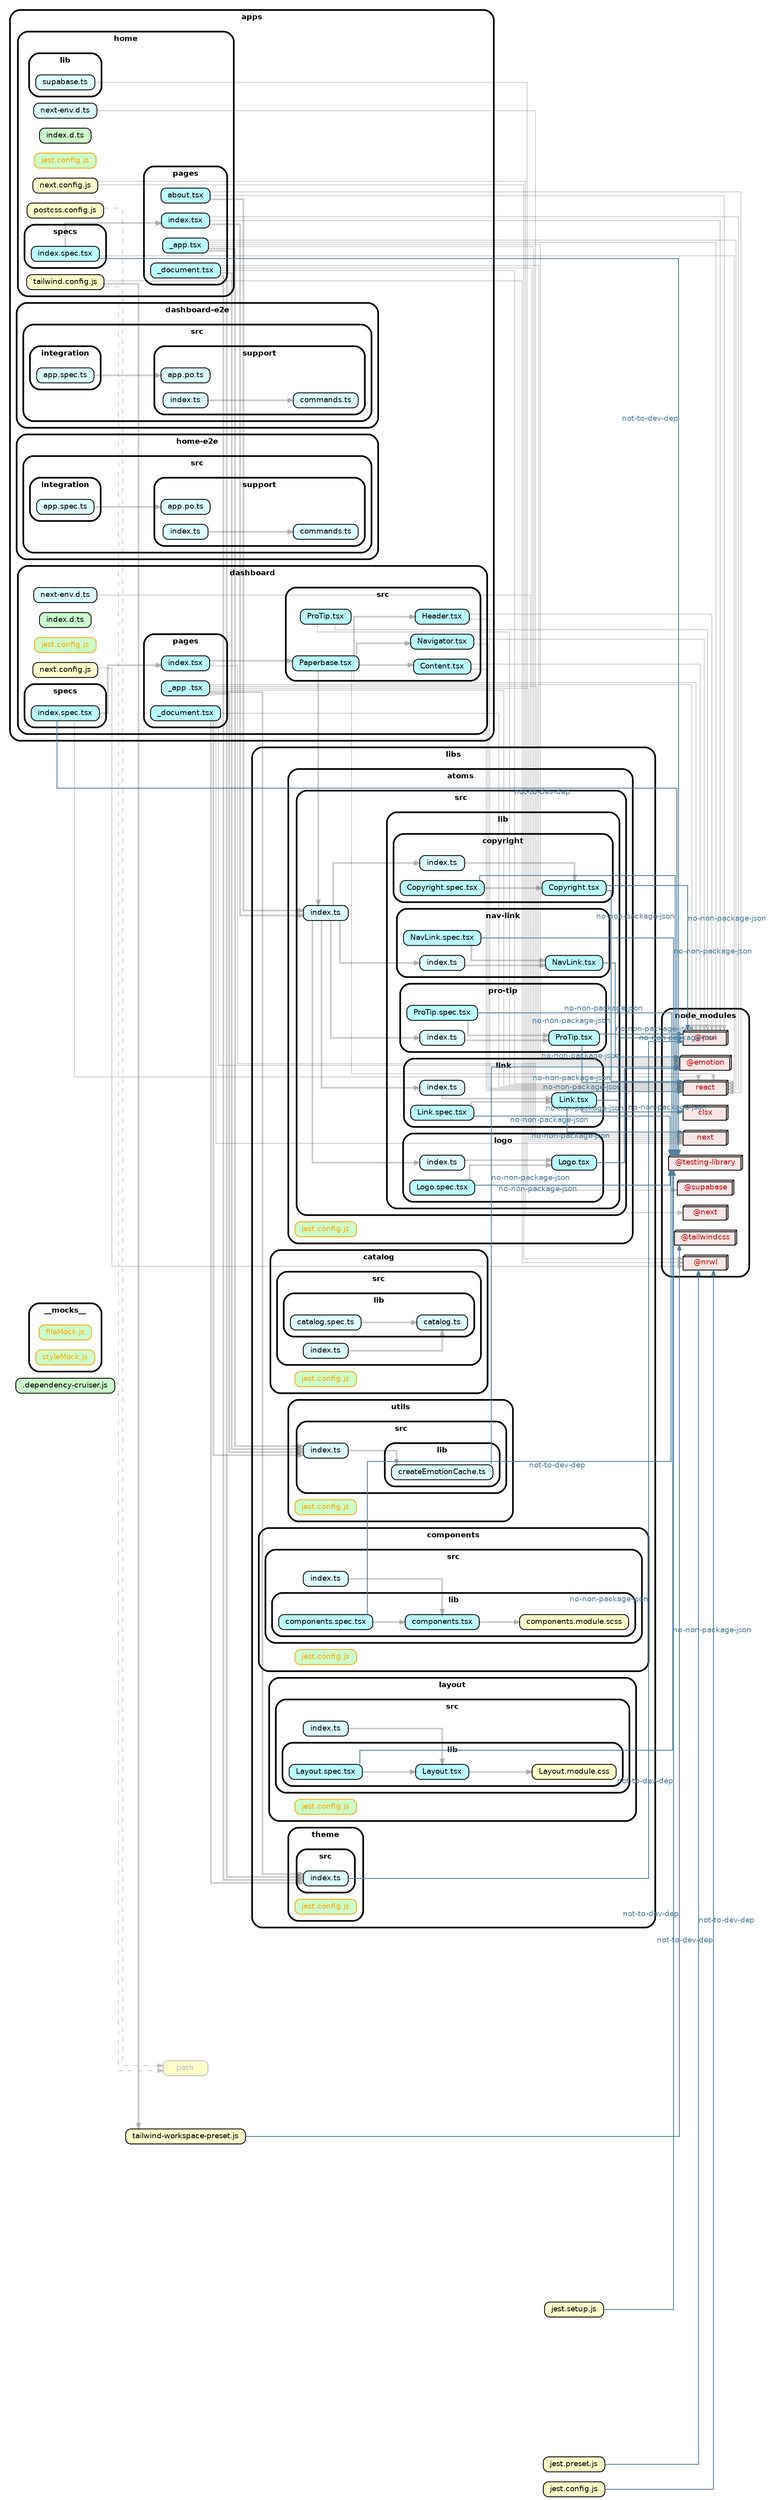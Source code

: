strict digraph "dependency-cruiser output"{
    ordering="out" rankdir="LR" splines="ortho" overlap="false" nodesep="0.16" ranksep="0.18" fontname="Helvetica-bold" fontsize="9" style="rounded,bold,filled" fillcolor="#ffffff" compound="true"
    node [shape="box" style="rounded, filled" height="0.2" color="black" fillcolor="#ffffcc" fontcolor="black" fontname="Helvetica" fontsize="9"]
    edge [arrowhead="normal" arrowsize="0.6" penwidth="2.0" color="#00000033" fontname="Helvetica" fontsize="9"]

    ".dependency-cruiser.js" [label=".dependency-cruiser.js" URL=".dependency-cruiser.js" fillcolor="#ccffcc"]
    subgraph "cluster___mocks__" {label="__mocks__" "__mocks__/fileMock.js" [label="fileMock.js" tooltip="no-orphans" URL="__mocks__/fileMock.js" fillcolor="#ccffcc" fontcolor="orange" color="orange"] }
    subgraph "cluster___mocks__" {label="__mocks__" "__mocks__/styleMock.js" [label="styleMock.js" tooltip="no-orphans" URL="__mocks__/styleMock.js" fillcolor="#ccffcc" fontcolor="orange" color="orange"] }
    subgraph "cluster_apps" {label="apps" subgraph "cluster_apps/dashboard-e2e" {label="dashboard-e2e" subgraph "cluster_apps/dashboard-e2e/src" {label="src" subgraph "cluster_apps/dashboard-e2e/src/integration" {label="integration" "apps/dashboard-e2e/src/integration/app.spec.ts" [label="app.spec.ts" URL="apps/dashboard-e2e/src/integration/app.spec.ts" fillcolor="#ddfeff"] } } } }
    "apps/dashboard-e2e/src/integration/app.spec.ts" -> "apps/dashboard-e2e/src/support/app.po.ts"
    subgraph "cluster_apps" {label="apps" subgraph "cluster_apps/dashboard-e2e" {label="dashboard-e2e" subgraph "cluster_apps/dashboard-e2e/src" {label="src" subgraph "cluster_apps/dashboard-e2e/src/support" {label="support" "apps/dashboard-e2e/src/support/app.po.ts" [label="app.po.ts" URL="apps/dashboard-e2e/src/support/app.po.ts" fillcolor="#ddfeff"] } } } }
    subgraph "cluster_apps" {label="apps" subgraph "cluster_apps/dashboard-e2e" {label="dashboard-e2e" subgraph "cluster_apps/dashboard-e2e/src" {label="src" subgraph "cluster_apps/dashboard-e2e/src/support" {label="support" "apps/dashboard-e2e/src/support/commands.ts" [label="commands.ts" URL="apps/dashboard-e2e/src/support/commands.ts" fillcolor="#ddfeff"] } } } }
    subgraph "cluster_apps" {label="apps" subgraph "cluster_apps/dashboard-e2e" {label="dashboard-e2e" subgraph "cluster_apps/dashboard-e2e/src" {label="src" subgraph "cluster_apps/dashboard-e2e/src/support" {label="support" "apps/dashboard-e2e/src/support/index.ts" [label="index.ts" URL="apps/dashboard-e2e/src/support/index.ts" fillcolor="#ddfeff"] } } } }
    "apps/dashboard-e2e/src/support/index.ts" -> "apps/dashboard-e2e/src/support/commands.ts"
    subgraph "cluster_apps" {label="apps" subgraph "cluster_apps/dashboard" {label="dashboard" "apps/dashboard/index.d.ts" [label="index.d.ts" URL="apps/dashboard/index.d.ts" fillcolor="#ccffcc"] } }
    subgraph "cluster_apps" {label="apps" subgraph "cluster_apps/dashboard" {label="dashboard" "apps/dashboard/jest.config.js" [label="jest.config.js" tooltip="no-orphans" URL="apps/dashboard/jest.config.js" fillcolor="#ccffcc" fontcolor="orange" color="orange"] } }
    subgraph "cluster_apps" {label="apps" subgraph "cluster_apps/dashboard" {label="dashboard" "apps/dashboard/next-env.d.ts" [label="next-env.d.ts" URL="apps/dashboard/next-env.d.ts" fillcolor="#ddfeff"] } }
    "apps/dashboard/next-env.d.ts" -> "node_modules/next" [penwidth="1.0"]
    subgraph "cluster_apps" {label="apps" subgraph "cluster_apps/dashboard" {label="dashboard" "apps/dashboard/next.config.js" [label="next.config.js" URL="apps/dashboard/next.config.js" ] } }
    "apps/dashboard/next.config.js" -> "node_modules/@nrwl" [penwidth="1.0"]
    subgraph "cluster_apps" {label="apps" subgraph "cluster_apps/dashboard" {label="dashboard" subgraph "cluster_apps/dashboard/pages" {label="pages" "apps/dashboard/pages/_app .tsx" [label="_app .tsx" URL="apps/dashboard/pages/_app .tsx" fillcolor="#bbfeff"] } } }
    "apps/dashboard/pages/_app .tsx" -> "node_modules/@emotion" [penwidth="1.0"]
    "apps/dashboard/pages/_app .tsx" -> "node_modules/@mui" [penwidth="1.0"]
    "apps/dashboard/pages/_app .tsx" -> "libs/theme/src/index.ts"
    "apps/dashboard/pages/_app .tsx" -> "libs/utils/src/index.ts"
    "apps/dashboard/pages/_app .tsx" -> "node_modules/next" [penwidth="1.0"]
    "apps/dashboard/pages/_app .tsx" -> "node_modules/react" [penwidth="1.0"]
    subgraph "cluster_apps" {label="apps" subgraph "cluster_apps/dashboard" {label="dashboard" subgraph "cluster_apps/dashboard/pages" {label="pages" "apps/dashboard/pages/_document.tsx" [label="_document.tsx" URL="apps/dashboard/pages/_document.tsx" fillcolor="#bbfeff"] } } }
    "apps/dashboard/pages/_document.tsx" -> "node_modules/@emotion" [penwidth="1.0"]
    "apps/dashboard/pages/_document.tsx" -> "libs/theme/src/index.ts"
    "apps/dashboard/pages/_document.tsx" -> "libs/utils/src/index.ts"
    "apps/dashboard/pages/_document.tsx" -> "node_modules/next" [penwidth="1.0"]
    "apps/dashboard/pages/_document.tsx" -> "node_modules/react" [penwidth="1.0"]
    subgraph "cluster_apps" {label="apps" subgraph "cluster_apps/dashboard" {label="dashboard" subgraph "cluster_apps/dashboard/pages" {label="pages" "apps/dashboard/pages/index.tsx" [label="index.tsx" URL="apps/dashboard/pages/index.tsx" fillcolor="#bbfeff"] } } }
    "apps/dashboard/pages/index.tsx" -> "apps/dashboard/src/Paperbase.tsx"
    "apps/dashboard/pages/index.tsx" -> "node_modules/@emotion" [penwidth="1.0"]
    subgraph "cluster_apps" {label="apps" subgraph "cluster_apps/dashboard" {label="dashboard" subgraph "cluster_apps/dashboard/specs" {label="specs" "apps/dashboard/specs/index.spec.tsx" [label="index.spec.tsx" URL="apps/dashboard/specs/index.spec.tsx" fillcolor="#bbfeff"] } } }
    "apps/dashboard/specs/index.spec.tsx" -> "apps/dashboard/pages/index.tsx"
    "apps/dashboard/specs/index.spec.tsx" -> "node_modules/@testing-library" [xlabel="not-to-dev-dep" tooltip="not-to-dev-dep" penwidth="1.0" fontcolor="#4e7f9d" color="#4e7f9d"]
    "apps/dashboard/specs/index.spec.tsx" -> "node_modules/react" [penwidth="1.0"]
    subgraph "cluster_apps" {label="apps" subgraph "cluster_apps/dashboard" {label="dashboard" subgraph "cluster_apps/dashboard/src" {label="src" "apps/dashboard/src/Content.tsx" [label="Content.tsx" URL="apps/dashboard/src/Content.tsx" fillcolor="#bbfeff"] } } }
    "apps/dashboard/src/Content.tsx" -> "node_modules/@mui" [penwidth="1.0"]
    "apps/dashboard/src/Content.tsx" -> "node_modules/react" [penwidth="1.0"]
    subgraph "cluster_apps" {label="apps" subgraph "cluster_apps/dashboard" {label="dashboard" subgraph "cluster_apps/dashboard/src" {label="src" "apps/dashboard/src/Header.tsx" [label="Header.tsx" URL="apps/dashboard/src/Header.tsx" fillcolor="#bbfeff"] } } }
    "apps/dashboard/src/Header.tsx" -> "node_modules/@mui" [penwidth="1.0"]
    "apps/dashboard/src/Header.tsx" -> "node_modules/react" [penwidth="1.0"]
    subgraph "cluster_apps" {label="apps" subgraph "cluster_apps/dashboard" {label="dashboard" subgraph "cluster_apps/dashboard/src" {label="src" "apps/dashboard/src/Navigator.tsx" [label="Navigator.tsx" URL="apps/dashboard/src/Navigator.tsx" fillcolor="#bbfeff"] } } }
    "apps/dashboard/src/Navigator.tsx" -> "node_modules/@mui" [penwidth="1.0"]
    "apps/dashboard/src/Navigator.tsx" -> "node_modules/react" [penwidth="1.0"]
    subgraph "cluster_apps" {label="apps" subgraph "cluster_apps/dashboard" {label="dashboard" subgraph "cluster_apps/dashboard/src" {label="src" "apps/dashboard/src/Paperbase.tsx" [label="Paperbase.tsx" URL="apps/dashboard/src/Paperbase.tsx" fillcolor="#bbfeff"] } } }
    "apps/dashboard/src/Paperbase.tsx" -> "apps/dashboard/src/Content.tsx"
    "apps/dashboard/src/Paperbase.tsx" -> "apps/dashboard/src/Header.tsx"
    "apps/dashboard/src/Paperbase.tsx" -> "apps/dashboard/src/Navigator.tsx"
    "apps/dashboard/src/Paperbase.tsx" -> "node_modules/@mui" [penwidth="1.0"]
    "apps/dashboard/src/Paperbase.tsx" -> "libs/atoms/src/index.ts"
    "apps/dashboard/src/Paperbase.tsx" -> "node_modules/react" [penwidth="1.0"]
    subgraph "cluster_apps" {label="apps" subgraph "cluster_apps/dashboard" {label="dashboard" subgraph "cluster_apps/dashboard/src" {label="src" "apps/dashboard/src/ProTip.tsx" [label="ProTip.tsx" URL="apps/dashboard/src/ProTip.tsx" fillcolor="#bbfeff"] } } }
    "apps/dashboard/src/ProTip.tsx" -> "node_modules/@mui" [penwidth="1.0"]
    "apps/dashboard/src/ProTip.tsx" -> "node_modules/react" [penwidth="1.0"]
    subgraph "cluster_apps" {label="apps" subgraph "cluster_apps/home-e2e" {label="home-e2e" subgraph "cluster_apps/home-e2e/src" {label="src" subgraph "cluster_apps/home-e2e/src/integration" {label="integration" "apps/home-e2e/src/integration/app.spec.ts" [label="app.spec.ts" URL="apps/home-e2e/src/integration/app.spec.ts" fillcolor="#ddfeff"] } } } }
    "apps/home-e2e/src/integration/app.spec.ts" -> "apps/home-e2e/src/support/app.po.ts"
    subgraph "cluster_apps" {label="apps" subgraph "cluster_apps/home-e2e" {label="home-e2e" subgraph "cluster_apps/home-e2e/src" {label="src" subgraph "cluster_apps/home-e2e/src/support" {label="support" "apps/home-e2e/src/support/app.po.ts" [label="app.po.ts" URL="apps/home-e2e/src/support/app.po.ts" fillcolor="#ddfeff"] } } } }
    subgraph "cluster_apps" {label="apps" subgraph "cluster_apps/home-e2e" {label="home-e2e" subgraph "cluster_apps/home-e2e/src" {label="src" subgraph "cluster_apps/home-e2e/src/support" {label="support" "apps/home-e2e/src/support/commands.ts" [label="commands.ts" URL="apps/home-e2e/src/support/commands.ts" fillcolor="#ddfeff"] } } } }
    subgraph "cluster_apps" {label="apps" subgraph "cluster_apps/home-e2e" {label="home-e2e" subgraph "cluster_apps/home-e2e/src" {label="src" subgraph "cluster_apps/home-e2e/src/support" {label="support" "apps/home-e2e/src/support/index.ts" [label="index.ts" URL="apps/home-e2e/src/support/index.ts" fillcolor="#ddfeff"] } } } }
    "apps/home-e2e/src/support/index.ts" -> "apps/home-e2e/src/support/commands.ts"
    subgraph "cluster_apps" {label="apps" subgraph "cluster_apps/home" {label="home" "apps/home/index.d.ts" [label="index.d.ts" URL="apps/home/index.d.ts" fillcolor="#ccffcc"] } }
    subgraph "cluster_apps" {label="apps" subgraph "cluster_apps/home" {label="home" "apps/home/jest.config.js" [label="jest.config.js" tooltip="no-orphans" URL="apps/home/jest.config.js" fillcolor="#ccffcc" fontcolor="orange" color="orange"] } }
    subgraph "cluster_apps" {label="apps" subgraph "cluster_apps/home" {label="home" subgraph "cluster_apps/home/lib" {label="lib" "apps/home/lib/supabase.ts" [label="supabase.ts" URL="apps/home/lib/supabase.ts" fillcolor="#ddfeff"] } } }
    "apps/home/lib/supabase.ts" -> "node_modules/@supabase" [penwidth="1.0"]
    subgraph "cluster_apps" {label="apps" subgraph "cluster_apps/home" {label="home" "apps/home/next-env.d.ts" [label="next-env.d.ts" URL="apps/home/next-env.d.ts" fillcolor="#ddfeff"] } }
    "apps/home/next-env.d.ts" -> "node_modules/next" [penwidth="1.0"]
    subgraph "cluster_apps" {label="apps" subgraph "cluster_apps/home" {label="home" "apps/home/next.config.js" [label="next.config.js" URL="apps/home/next.config.js" ] } }
    "apps/home/next.config.js" -> "node_modules/@next" [penwidth="1.0"]
    "apps/home/next.config.js" -> "node_modules/@nrwl" [penwidth="1.0"]
    subgraph "cluster_apps" {label="apps" subgraph "cluster_apps/home" {label="home" subgraph "cluster_apps/home/pages" {label="pages" "apps/home/pages/_app.tsx" [label="_app.tsx" URL="apps/home/pages/_app.tsx" fillcolor="#bbfeff"] } } }
    "apps/home/pages/_app.tsx" -> "node_modules/@emotion" [penwidth="1.0"]
    "apps/home/pages/_app.tsx" -> "node_modules/@mui" [penwidth="1.0"]
    "apps/home/pages/_app.tsx" -> "libs/theme/src/index.ts"
    "apps/home/pages/_app.tsx" -> "libs/utils/src/index.ts"
    "apps/home/pages/_app.tsx" -> "node_modules/next" [penwidth="1.0"]
    "apps/home/pages/_app.tsx" -> "node_modules/react" [penwidth="1.0"]
    subgraph "cluster_apps" {label="apps" subgraph "cluster_apps/home" {label="home" subgraph "cluster_apps/home/pages" {label="pages" "apps/home/pages/_document.tsx" [label="_document.tsx" URL="apps/home/pages/_document.tsx" fillcolor="#bbfeff"] } } }
    "apps/home/pages/_document.tsx" -> "node_modules/@emotion" [penwidth="1.0"]
    "apps/home/pages/_document.tsx" -> "libs/theme/src/index.ts"
    "apps/home/pages/_document.tsx" -> "libs/utils/src/index.ts"
    "apps/home/pages/_document.tsx" -> "node_modules/next" [penwidth="1.0"]
    "apps/home/pages/_document.tsx" -> "node_modules/react" [penwidth="1.0"]
    subgraph "cluster_apps" {label="apps" subgraph "cluster_apps/home" {label="home" subgraph "cluster_apps/home/pages" {label="pages" "apps/home/pages/about.tsx" [label="about.tsx" URL="apps/home/pages/about.tsx" fillcolor="#bbfeff"] } } }
    "apps/home/pages/about.tsx" -> "node_modules/@mui" [penwidth="1.0"]
    "apps/home/pages/about.tsx" -> "libs/atoms/src/index.ts"
    "apps/home/pages/about.tsx" -> "node_modules/react" [penwidth="1.0"]
    subgraph "cluster_apps" {label="apps" subgraph "cluster_apps/home" {label="home" subgraph "cluster_apps/home/pages" {label="pages" "apps/home/pages/index.tsx" [label="index.tsx" URL="apps/home/pages/index.tsx" fillcolor="#bbfeff"] } } }
    "apps/home/pages/index.tsx" -> "node_modules/@mui" [penwidth="1.0"]
    "apps/home/pages/index.tsx" -> "libs/atoms/src/index.ts"
    "apps/home/pages/index.tsx" -> "node_modules/react" [penwidth="1.0"]
    subgraph "cluster_apps" {label="apps" subgraph "cluster_apps/home" {label="home" "apps/home/postcss.config.js" [label="postcss.config.js" URL="apps/home/postcss.config.js" ] } }
    "apps/home/postcss.config.js" -> "path" [style="dashed" penwidth="1.0"]
    subgraph "cluster_apps" {label="apps" subgraph "cluster_apps/home" {label="home" subgraph "cluster_apps/home/specs" {label="specs" "apps/home/specs/index.spec.tsx" [label="index.spec.tsx" URL="apps/home/specs/index.spec.tsx" fillcolor="#bbfeff"] } } }
    "apps/home/specs/index.spec.tsx" -> "apps/home/pages/index.tsx"
    "apps/home/specs/index.spec.tsx" -> "node_modules/@testing-library" [xlabel="not-to-dev-dep" tooltip="not-to-dev-dep" penwidth="1.0" fontcolor="#4e7f9d" color="#4e7f9d"]
    "apps/home/specs/index.spec.tsx" -> "node_modules/react" [penwidth="1.0"]
    subgraph "cluster_apps" {label="apps" subgraph "cluster_apps/home" {label="home" "apps/home/tailwind.config.js" [label="tailwind.config.js" URL="apps/home/tailwind.config.js" ] } }
    "apps/home/tailwind.config.js" -> "tailwind-workspace-preset.js"
    "apps/home/tailwind.config.js" -> "node_modules/@nrwl" [penwidth="1.0"]
    "apps/home/tailwind.config.js" -> "path" [style="dashed" penwidth="1.0"]
    "jest.config.js" [label="jest.config.js" URL="jest.config.js" ]
    "jest.config.js" -> "node_modules/@nrwl" [xlabel="not-to-dev-dep" tooltip="not-to-dev-dep" penwidth="1.0" fontcolor="#4e7f9d" color="#4e7f9d"]
    "jest.preset.js" [label="jest.preset.js" URL="jest.preset.js" ]
    "jest.preset.js" -> "node_modules/@nrwl" [xlabel="not-to-dev-dep" tooltip="not-to-dev-dep" penwidth="1.0" fontcolor="#4e7f9d" color="#4e7f9d"]
    "jest.setup.js" [label="jest.setup.js" URL="jest.setup.js" ]
    "jest.setup.js" -> "node_modules/@testing-library" [xlabel="not-to-dev-dep" tooltip="not-to-dev-dep" penwidth="1.0" fontcolor="#4e7f9d" color="#4e7f9d"]
    subgraph "cluster_libs" {label="libs" subgraph "cluster_libs/atoms" {label="atoms" "libs/atoms/jest.config.js" [label="jest.config.js" tooltip="no-orphans" URL="libs/atoms/jest.config.js" fillcolor="#ccffcc" fontcolor="orange" color="orange"] } }
    subgraph "cluster_libs" {label="libs" subgraph "cluster_libs/atoms" {label="atoms" subgraph "cluster_libs/atoms/src" {label="src" "libs/atoms/src/index.ts" [label="index.ts" URL="libs/atoms/src/index.ts" fillcolor="#ddfeff"] } } }
    "libs/atoms/src/index.ts" -> "libs/atoms/src/lib/copyright/index.ts"
    "libs/atoms/src/index.ts" -> "libs/atoms/src/lib/link/index.ts"
    "libs/atoms/src/index.ts" -> "libs/atoms/src/lib/logo/index.ts"
    "libs/atoms/src/index.ts" -> "libs/atoms/src/lib/nav-link/index.ts"
    "libs/atoms/src/index.ts" -> "libs/atoms/src/lib/pro-tip/index.ts"
    subgraph "cluster_libs" {label="libs" subgraph "cluster_libs/atoms" {label="atoms" subgraph "cluster_libs/atoms/src" {label="src" subgraph "cluster_libs/atoms/src/lib" {label="lib" subgraph "cluster_libs/atoms/src/lib/copyright" {label="copyright" "libs/atoms/src/lib/copyright/Copyright.spec.tsx" [label="Copyright.spec.tsx" URL="libs/atoms/src/lib/copyright/Copyright.spec.tsx" fillcolor="#bbfeff"] } } } } }
    "libs/atoms/src/lib/copyright/Copyright.spec.tsx" -> "libs/atoms/src/lib/copyright/Copyright.tsx"
    "libs/atoms/src/lib/copyright/Copyright.spec.tsx" -> "node_modules/@testing-library" [xlabel="no-non-package-json" tooltip="no-non-package-json" penwidth="1.0" fontcolor="#4e7f9d" color="#4e7f9d"]
    subgraph "cluster_libs" {label="libs" subgraph "cluster_libs/atoms" {label="atoms" subgraph "cluster_libs/atoms/src" {label="src" subgraph "cluster_libs/atoms/src/lib" {label="lib" subgraph "cluster_libs/atoms/src/lib/copyright" {label="copyright" "libs/atoms/src/lib/copyright/Copyright.tsx" [label="Copyright.tsx" URL="libs/atoms/src/lib/copyright/Copyright.tsx" fillcolor="#bbfeff"] } } } } }
    "libs/atoms/src/lib/copyright/Copyright.tsx" -> "node_modules/@mui" [xlabel="no-non-package-json" tooltip="no-non-package-json" penwidth="1.0" fontcolor="#4e7f9d" color="#4e7f9d"]
    "libs/atoms/src/lib/copyright/Copyright.tsx" -> "node_modules/react" [xlabel="no-non-package-json" tooltip="no-non-package-json" penwidth="1.0" fontcolor="#4e7f9d" color="#4e7f9d"]
    subgraph "cluster_libs" {label="libs" subgraph "cluster_libs/atoms" {label="atoms" subgraph "cluster_libs/atoms/src" {label="src" subgraph "cluster_libs/atoms/src/lib" {label="lib" subgraph "cluster_libs/atoms/src/lib/copyright" {label="copyright" "libs/atoms/src/lib/copyright/index.ts" [label="index.ts" URL="libs/atoms/src/lib/copyright/index.ts" fillcolor="#ddfeff"] } } } } }
    "libs/atoms/src/lib/copyright/index.ts" -> "libs/atoms/src/lib/copyright/Copyright.tsx"
    subgraph "cluster_libs" {label="libs" subgraph "cluster_libs/atoms" {label="atoms" subgraph "cluster_libs/atoms/src" {label="src" subgraph "cluster_libs/atoms/src/lib" {label="lib" subgraph "cluster_libs/atoms/src/lib/link" {label="link" "libs/atoms/src/lib/link/Link.spec.tsx" [label="Link.spec.tsx" URL="libs/atoms/src/lib/link/Link.spec.tsx" fillcolor="#bbfeff"] } } } } }
    "libs/atoms/src/lib/link/Link.spec.tsx" -> "libs/atoms/src/lib/link/Link.tsx"
    "libs/atoms/src/lib/link/Link.spec.tsx" -> "node_modules/@testing-library" [xlabel="no-non-package-json" tooltip="no-non-package-json" penwidth="1.0" fontcolor="#4e7f9d" color="#4e7f9d"]
    subgraph "cluster_libs" {label="libs" subgraph "cluster_libs/atoms" {label="atoms" subgraph "cluster_libs/atoms/src" {label="src" subgraph "cluster_libs/atoms/src/lib" {label="lib" subgraph "cluster_libs/atoms/src/lib/link" {label="link" "libs/atoms/src/lib/link/Link.tsx" [label="Link.tsx" URL="libs/atoms/src/lib/link/Link.tsx" fillcolor="#bbfeff"] } } } } }
    "libs/atoms/src/lib/link/Link.tsx" -> "node_modules/@mui" [xlabel="no-non-package-json" tooltip="no-non-package-json" penwidth="1.0" fontcolor="#4e7f9d" color="#4e7f9d"]
    "libs/atoms/src/lib/link/Link.tsx" -> "node_modules/clsx" [xlabel="no-non-package-json" tooltip="no-non-package-json" penwidth="1.0" fontcolor="#4e7f9d" color="#4e7f9d"]
    "libs/atoms/src/lib/link/Link.tsx" -> "node_modules/next" [xlabel="no-non-package-json" tooltip="no-non-package-json" penwidth="1.0" fontcolor="#4e7f9d" color="#4e7f9d"]
    "libs/atoms/src/lib/link/Link.tsx" -> "node_modules/react" [xlabel="no-non-package-json" tooltip="no-non-package-json" penwidth="1.0" fontcolor="#4e7f9d" color="#4e7f9d"]
    subgraph "cluster_libs" {label="libs" subgraph "cluster_libs/atoms" {label="atoms" subgraph "cluster_libs/atoms/src" {label="src" subgraph "cluster_libs/atoms/src/lib" {label="lib" subgraph "cluster_libs/atoms/src/lib/link" {label="link" "libs/atoms/src/lib/link/index.ts" [label="index.ts" URL="libs/atoms/src/lib/link/index.ts" fillcolor="#ddfeff"] } } } } }
    "libs/atoms/src/lib/link/index.ts" -> "libs/atoms/src/lib/link/Link.tsx"
    subgraph "cluster_libs" {label="libs" subgraph "cluster_libs/atoms" {label="atoms" subgraph "cluster_libs/atoms/src" {label="src" subgraph "cluster_libs/atoms/src/lib" {label="lib" subgraph "cluster_libs/atoms/src/lib/logo" {label="logo" "libs/atoms/src/lib/logo/Logo.spec.tsx" [label="Logo.spec.tsx" URL="libs/atoms/src/lib/logo/Logo.spec.tsx" fillcolor="#bbfeff"] } } } } }
    "libs/atoms/src/lib/logo/Logo.spec.tsx" -> "libs/atoms/src/lib/logo/Logo.tsx"
    "libs/atoms/src/lib/logo/Logo.spec.tsx" -> "node_modules/@testing-library" [xlabel="no-non-package-json" tooltip="no-non-package-json" penwidth="1.0" fontcolor="#4e7f9d" color="#4e7f9d"]
    subgraph "cluster_libs" {label="libs" subgraph "cluster_libs/atoms" {label="atoms" subgraph "cluster_libs/atoms/src" {label="src" subgraph "cluster_libs/atoms/src/lib" {label="lib" subgraph "cluster_libs/atoms/src/lib/logo" {label="logo" "libs/atoms/src/lib/logo/Logo.tsx" [label="Logo.tsx" URL="libs/atoms/src/lib/logo/Logo.tsx" fillcolor="#bbfeff"] } } } } }
    "libs/atoms/src/lib/logo/Logo.tsx" -> "node_modules/@emotion" [xlabel="no-non-package-json" tooltip="no-non-package-json" penwidth="1.0" fontcolor="#4e7f9d" color="#4e7f9d"]
    subgraph "cluster_libs" {label="libs" subgraph "cluster_libs/atoms" {label="atoms" subgraph "cluster_libs/atoms/src" {label="src" subgraph "cluster_libs/atoms/src/lib" {label="lib" subgraph "cluster_libs/atoms/src/lib/logo" {label="logo" "libs/atoms/src/lib/logo/index.ts" [label="index.ts" URL="libs/atoms/src/lib/logo/index.ts" fillcolor="#ddfeff"] } } } } }
    "libs/atoms/src/lib/logo/index.ts" -> "libs/atoms/src/lib/logo/Logo.tsx"
    subgraph "cluster_libs" {label="libs" subgraph "cluster_libs/atoms" {label="atoms" subgraph "cluster_libs/atoms/src" {label="src" subgraph "cluster_libs/atoms/src/lib" {label="lib" subgraph "cluster_libs/atoms/src/lib/nav-link" {label="nav-link" "libs/atoms/src/lib/nav-link/NavLink.spec.tsx" [label="NavLink.spec.tsx" URL="libs/atoms/src/lib/nav-link/NavLink.spec.tsx" fillcolor="#bbfeff"] } } } } }
    "libs/atoms/src/lib/nav-link/NavLink.spec.tsx" -> "libs/atoms/src/lib/nav-link/NavLink.tsx"
    "libs/atoms/src/lib/nav-link/NavLink.spec.tsx" -> "node_modules/@testing-library" [xlabel="no-non-package-json" tooltip="no-non-package-json" penwidth="1.0" fontcolor="#4e7f9d" color="#4e7f9d"]
    subgraph "cluster_libs" {label="libs" subgraph "cluster_libs/atoms" {label="atoms" subgraph "cluster_libs/atoms/src" {label="src" subgraph "cluster_libs/atoms/src/lib" {label="lib" subgraph "cluster_libs/atoms/src/lib/nav-link" {label="nav-link" "libs/atoms/src/lib/nav-link/NavLink.tsx" [label="NavLink.tsx" URL="libs/atoms/src/lib/nav-link/NavLink.tsx" fillcolor="#bbfeff"] } } } } }
    "libs/atoms/src/lib/nav-link/NavLink.tsx" -> "node_modules/@emotion" [xlabel="no-non-package-json" tooltip="no-non-package-json" penwidth="1.0" fontcolor="#4e7f9d" color="#4e7f9d"]
    subgraph "cluster_libs" {label="libs" subgraph "cluster_libs/atoms" {label="atoms" subgraph "cluster_libs/atoms/src" {label="src" subgraph "cluster_libs/atoms/src/lib" {label="lib" subgraph "cluster_libs/atoms/src/lib/nav-link" {label="nav-link" "libs/atoms/src/lib/nav-link/index.ts" [label="index.ts" URL="libs/atoms/src/lib/nav-link/index.ts" fillcolor="#ddfeff"] } } } } }
    "libs/atoms/src/lib/nav-link/index.ts" -> "libs/atoms/src/lib/nav-link/NavLink.tsx"
    subgraph "cluster_libs" {label="libs" subgraph "cluster_libs/atoms" {label="atoms" subgraph "cluster_libs/atoms/src" {label="src" subgraph "cluster_libs/atoms/src/lib" {label="lib" subgraph "cluster_libs/atoms/src/lib/pro-tip" {label="pro-tip" "libs/atoms/src/lib/pro-tip/ProTip.spec.tsx" [label="ProTip.spec.tsx" URL="libs/atoms/src/lib/pro-tip/ProTip.spec.tsx" fillcolor="#bbfeff"] } } } } }
    "libs/atoms/src/lib/pro-tip/ProTip.spec.tsx" -> "libs/atoms/src/lib/pro-tip/ProTip.tsx"
    "libs/atoms/src/lib/pro-tip/ProTip.spec.tsx" -> "node_modules/@testing-library" [xlabel="no-non-package-json" tooltip="no-non-package-json" penwidth="1.0" fontcolor="#4e7f9d" color="#4e7f9d"]
    subgraph "cluster_libs" {label="libs" subgraph "cluster_libs/atoms" {label="atoms" subgraph "cluster_libs/atoms/src" {label="src" subgraph "cluster_libs/atoms/src/lib" {label="lib" subgraph "cluster_libs/atoms/src/lib/pro-tip" {label="pro-tip" "libs/atoms/src/lib/pro-tip/ProTip.tsx" [label="ProTip.tsx" URL="libs/atoms/src/lib/pro-tip/ProTip.tsx" fillcolor="#bbfeff"] } } } } }
    "libs/atoms/src/lib/pro-tip/ProTip.tsx" -> "node_modules/@mui" [xlabel="no-non-package-json" tooltip="no-non-package-json" penwidth="1.0" fontcolor="#4e7f9d" color="#4e7f9d"]
    "libs/atoms/src/lib/pro-tip/ProTip.tsx" -> "node_modules/react" [xlabel="no-non-package-json" tooltip="no-non-package-json" penwidth="1.0" fontcolor="#4e7f9d" color="#4e7f9d"]
    subgraph "cluster_libs" {label="libs" subgraph "cluster_libs/atoms" {label="atoms" subgraph "cluster_libs/atoms/src" {label="src" subgraph "cluster_libs/atoms/src/lib" {label="lib" subgraph "cluster_libs/atoms/src/lib/pro-tip" {label="pro-tip" "libs/atoms/src/lib/pro-tip/index.ts" [label="index.ts" URL="libs/atoms/src/lib/pro-tip/index.ts" fillcolor="#ddfeff"] } } } } }
    "libs/atoms/src/lib/pro-tip/index.ts" -> "libs/atoms/src/lib/pro-tip/ProTip.tsx"
    subgraph "cluster_libs" {label="libs" subgraph "cluster_libs/catalog" {label="catalog" "libs/catalog/jest.config.js" [label="jest.config.js" tooltip="no-orphans" URL="libs/catalog/jest.config.js" fillcolor="#ccffcc" fontcolor="orange" color="orange"] } }
    subgraph "cluster_libs" {label="libs" subgraph "cluster_libs/catalog" {label="catalog" subgraph "cluster_libs/catalog/src" {label="src" "libs/catalog/src/index.ts" [label="index.ts" URL="libs/catalog/src/index.ts" fillcolor="#ddfeff"] } } }
    "libs/catalog/src/index.ts" -> "libs/catalog/src/lib/catalog.ts"
    subgraph "cluster_libs" {label="libs" subgraph "cluster_libs/catalog" {label="catalog" subgraph "cluster_libs/catalog/src" {label="src" subgraph "cluster_libs/catalog/src/lib" {label="lib" "libs/catalog/src/lib/catalog.spec.ts" [label="catalog.spec.ts" URL="libs/catalog/src/lib/catalog.spec.ts" fillcolor="#ddfeff"] } } } }
    "libs/catalog/src/lib/catalog.spec.ts" -> "libs/catalog/src/lib/catalog.ts"
    subgraph "cluster_libs" {label="libs" subgraph "cluster_libs/catalog" {label="catalog" subgraph "cluster_libs/catalog/src" {label="src" subgraph "cluster_libs/catalog/src/lib" {label="lib" "libs/catalog/src/lib/catalog.ts" [label="catalog.ts" URL="libs/catalog/src/lib/catalog.ts" fillcolor="#ddfeff"] } } } }
    subgraph "cluster_libs" {label="libs" subgraph "cluster_libs/components" {label="components" "libs/components/jest.config.js" [label="jest.config.js" tooltip="no-orphans" URL="libs/components/jest.config.js" fillcolor="#ccffcc" fontcolor="orange" color="orange"] } }
    subgraph "cluster_libs" {label="libs" subgraph "cluster_libs/components" {label="components" subgraph "cluster_libs/components/src" {label="src" "libs/components/src/index.ts" [label="index.ts" URL="libs/components/src/index.ts" fillcolor="#ddfeff"] } } }
    "libs/components/src/index.ts" -> "libs/components/src/lib/components.tsx"
    subgraph "cluster_libs" {label="libs" subgraph "cluster_libs/components" {label="components" subgraph "cluster_libs/components/src" {label="src" subgraph "cluster_libs/components/src/lib" {label="lib" "libs/components/src/lib/components.module.scss" [label="components.module.scss" URL="libs/components/src/lib/components.module.scss" ] } } } }
    subgraph "cluster_libs" {label="libs" subgraph "cluster_libs/components" {label="components" subgraph "cluster_libs/components/src" {label="src" subgraph "cluster_libs/components/src/lib" {label="lib" "libs/components/src/lib/components.spec.tsx" [label="components.spec.tsx" URL="libs/components/src/lib/components.spec.tsx" fillcolor="#bbfeff"] } } } }
    "libs/components/src/lib/components.spec.tsx" -> "libs/components/src/lib/components.tsx"
    "libs/components/src/lib/components.spec.tsx" -> "node_modules/@testing-library" [xlabel="not-to-dev-dep" tooltip="not-to-dev-dep" penwidth="1.0" fontcolor="#4e7f9d" color="#4e7f9d"]
    subgraph "cluster_libs" {label="libs" subgraph "cluster_libs/components" {label="components" subgraph "cluster_libs/components/src" {label="src" subgraph "cluster_libs/components/src/lib" {label="lib" "libs/components/src/lib/components.tsx" [label="components.tsx" URL="libs/components/src/lib/components.tsx" fillcolor="#bbfeff"] } } } }
    "libs/components/src/lib/components.tsx" -> "libs/components/src/lib/components.module.scss"
    subgraph "cluster_libs" {label="libs" subgraph "cluster_libs/layout" {label="layout" "libs/layout/jest.config.js" [label="jest.config.js" tooltip="no-orphans" URL="libs/layout/jest.config.js" fillcolor="#ccffcc" fontcolor="orange" color="orange"] } }
    subgraph "cluster_libs" {label="libs" subgraph "cluster_libs/layout" {label="layout" subgraph "cluster_libs/layout/src" {label="src" "libs/layout/src/index.ts" [label="index.ts" URL="libs/layout/src/index.ts" fillcolor="#ddfeff"] } } }
    "libs/layout/src/index.ts" -> "libs/layout/src/lib/Layout.tsx"
    subgraph "cluster_libs" {label="libs" subgraph "cluster_libs/layout" {label="layout" subgraph "cluster_libs/layout/src" {label="src" subgraph "cluster_libs/layout/src/lib" {label="lib" "libs/layout/src/lib/Layout.module.css" [label="Layout.module.css" URL="libs/layout/src/lib/Layout.module.css" ] } } } }
    subgraph "cluster_libs" {label="libs" subgraph "cluster_libs/layout" {label="layout" subgraph "cluster_libs/layout/src" {label="src" subgraph "cluster_libs/layout/src/lib" {label="lib" "libs/layout/src/lib/Layout.spec.tsx" [label="Layout.spec.tsx" URL="libs/layout/src/lib/Layout.spec.tsx" fillcolor="#bbfeff"] } } } }
    "libs/layout/src/lib/Layout.spec.tsx" -> "libs/layout/src/lib/Layout.tsx"
    "libs/layout/src/lib/Layout.spec.tsx" -> "node_modules/@testing-library" [xlabel="no-non-package-json" tooltip="no-non-package-json" penwidth="1.0" fontcolor="#4e7f9d" color="#4e7f9d"]
    subgraph "cluster_libs" {label="libs" subgraph "cluster_libs/layout" {label="layout" subgraph "cluster_libs/layout/src" {label="src" subgraph "cluster_libs/layout/src/lib" {label="lib" "libs/layout/src/lib/Layout.tsx" [label="Layout.tsx" URL="libs/layout/src/lib/Layout.tsx" fillcolor="#bbfeff"] } } } }
    "libs/layout/src/lib/Layout.tsx" -> "libs/layout/src/lib/Layout.module.css"
    subgraph "cluster_libs" {label="libs" subgraph "cluster_libs/theme" {label="theme" "libs/theme/jest.config.js" [label="jest.config.js" tooltip="no-orphans" URL="libs/theme/jest.config.js" fillcolor="#ccffcc" fontcolor="orange" color="orange"] } }
    subgraph "cluster_libs" {label="libs" subgraph "cluster_libs/theme" {label="theme" subgraph "cluster_libs/theme/src" {label="src" "libs/theme/src/index.ts" [label="index.ts" URL="libs/theme/src/index.ts" fillcolor="#ddfeff"] } } }
    "libs/theme/src/index.ts" -> "node_modules/@mui" [xlabel="no-non-package-json" tooltip="no-non-package-json" penwidth="1.0" fontcolor="#4e7f9d" color="#4e7f9d"]
    subgraph "cluster_libs" {label="libs" subgraph "cluster_libs/utils" {label="utils" "libs/utils/jest.config.js" [label="jest.config.js" tooltip="no-orphans" URL="libs/utils/jest.config.js" fillcolor="#ccffcc" fontcolor="orange" color="orange"] } }
    subgraph "cluster_libs" {label="libs" subgraph "cluster_libs/utils" {label="utils" subgraph "cluster_libs/utils/src" {label="src" "libs/utils/src/index.ts" [label="index.ts" URL="libs/utils/src/index.ts" fillcolor="#ddfeff"] } } }
    "libs/utils/src/index.ts" -> "libs/utils/src/lib/createEmotionCache.ts"
    subgraph "cluster_libs" {label="libs" subgraph "cluster_libs/utils" {label="utils" subgraph "cluster_libs/utils/src" {label="src" subgraph "cluster_libs/utils/src/lib" {label="lib" "libs/utils/src/lib/createEmotionCache.ts" [label="createEmotionCache.ts" URL="libs/utils/src/lib/createEmotionCache.ts" fillcolor="#ddfeff"] } } } }
    "libs/utils/src/lib/createEmotionCache.ts" -> "node_modules/@emotion" [xlabel="no-non-package-json" tooltip="no-non-package-json" penwidth="1.0" fontcolor="#4e7f9d" color="#4e7f9d"]
    subgraph "cluster_node_modules" {label="node_modules" "node_modules/@emotion" [label="@emotion" URL="node_modules/@emotion" shape="box3d" fillcolor="#c40b0a1a" fontcolor="#c40b0a"] }
    subgraph "cluster_node_modules" {label="node_modules" "node_modules/@mui" [label="@mui" URL="node_modules/@mui" shape="box3d" fillcolor="#c40b0a1a" fontcolor="#c40b0a"] }
    subgraph "cluster_node_modules" {label="node_modules" "node_modules/@next" [label="@next" URL="node_modules/@next" shape="box3d" fillcolor="#c40b0a1a" fontcolor="#c40b0a"] }
    subgraph "cluster_node_modules" {label="node_modules" "node_modules/@nrwl" [label="@nrwl" URL="node_modules/@nrwl" shape="box3d" fillcolor="#c40b0a1a" fontcolor="#c40b0a"] }
    subgraph "cluster_node_modules" {label="node_modules" "node_modules/@supabase" [label="@supabase" URL="node_modules/@supabase" shape="box3d" fillcolor="#c40b0a1a" fontcolor="#c40b0a"] }
    subgraph "cluster_node_modules" {label="node_modules" "node_modules/@tailwindcss" [label="@tailwindcss" URL="node_modules/@tailwindcss" shape="box3d" fillcolor="#c40b0a1a" fontcolor="#c40b0a"] }
    subgraph "cluster_node_modules" {label="node_modules" "node_modules/@testing-library" [label="@testing-library" URL="node_modules/@testing-library" shape="box3d" fillcolor="#c40b0a1a" fontcolor="#c40b0a"] }
    subgraph "cluster_node_modules" {label="node_modules" "node_modules/clsx" [label="clsx" URL="node_modules/clsx" shape="box3d" fillcolor="#c40b0a1a" fontcolor="#c40b0a"] }
    subgraph "cluster_node_modules" {label="node_modules" "node_modules/next" [label="next" URL="node_modules/next" shape="box3d" fillcolor="#c40b0a1a" fontcolor="#c40b0a"] }
    subgraph "cluster_node_modules" {label="node_modules" "node_modules/react" [label="react" URL="node_modules/react" shape="box3d" fillcolor="#c40b0a1a" fontcolor="#c40b0a"] }
    "path" [label="path" color="grey" fontcolor="grey"]
    "tailwind-workspace-preset.js" [label="tailwind-workspace-preset.js" URL="tailwind-workspace-preset.js" ]
    "tailwind-workspace-preset.js" -> "node_modules/@tailwindcss" [xlabel="not-to-dev-dep" tooltip="not-to-dev-dep" penwidth="1.0" fontcolor="#4e7f9d" color="#4e7f9d"]
}
